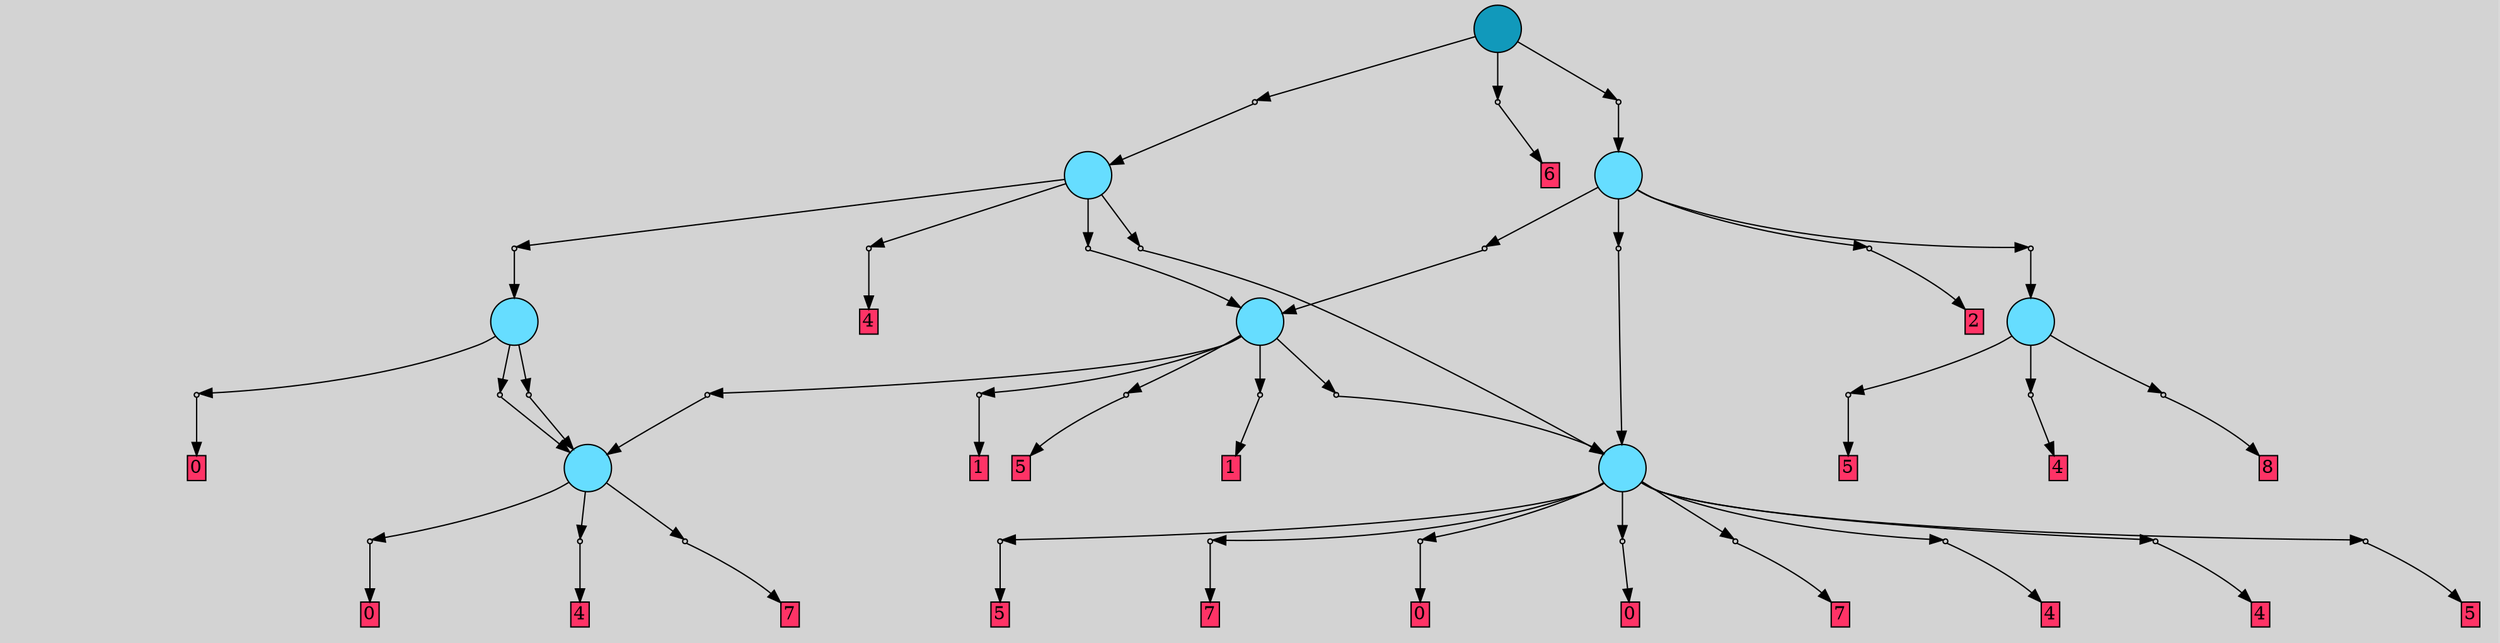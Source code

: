 // File exported with GEGELATI v1.3.1
// On the 2024-04-12 16:04:08
// With the File::TPGGraphDotExporter
digraph{
	graph[pad = "0.212, 0.055" bgcolor = lightgray]
	node[shape=circle style = filled label = ""]
		T0 [fillcolor="#66ddff"]
		T1 [fillcolor="#66ddff"]
		T2 [fillcolor="#66ddff"]
		T3 [fillcolor="#66ddff"]
		T4 [fillcolor="#66ddff"]
		T5 [fillcolor="#66ddff"]
		T6 [fillcolor="#66ddff"]
		T7 [fillcolor="#1199bb"]
		P0 [fillcolor="#cccccc" shape=point] //
		I0 [shape=box style=invis label="2|0&4|0#3|5&#92;n"]
		P0 -> I0[style=invis]
		A0 [fillcolor="#ff3366" shape=box margin=0.03 width=0 height=0 label="5"]
		T0 -> P0 -> A0
		P1 [fillcolor="#cccccc" shape=point] //
		I1 [shape=box style=invis label="2|0&3|6#2|4&#92;n"]
		P1 -> I1[style=invis]
		A1 [fillcolor="#ff3366" shape=box margin=0.03 width=0 height=0 label="4"]
		T0 -> P1 -> A1
		P2 [fillcolor="#cccccc" shape=point] //
		I2 [shape=box style=invis label="2|0&3|7#1|2&#92;n"]
		P2 -> I2[style=invis]
		A2 [fillcolor="#ff3366" shape=box margin=0.03 width=0 height=0 label="8"]
		T0 -> P2 -> A2
		P3 [fillcolor="#cccccc" shape=point] //
		I3 [shape=box style=invis label="2|0&3|1#4|6&#92;n"]
		P3 -> I3[style=invis]
		A3 [fillcolor="#ff3366" shape=box margin=0.03 width=0 height=0 label="7"]
		T1 -> P3 -> A3
		P4 [fillcolor="#cccccc" shape=point] //
		I4 [shape=box style=invis label="5|0&0|0#3|0&#92;n"]
		P4 -> I4[style=invis]
		A4 [fillcolor="#ff3366" shape=box margin=0.03 width=0 height=0 label="0"]
		T1 -> P4 -> A4
		P5 [fillcolor="#cccccc" shape=point] //
		I5 [shape=box style=invis label="0|0&1|3#0|2&#92;n"]
		P5 -> I5[style=invis]
		A5 [fillcolor="#ff3366" shape=box margin=0.03 width=0 height=0 label="4"]
		T1 -> P5 -> A5
		P6 [fillcolor="#cccccc" shape=point] //
		I6 [shape=box style=invis label="2|0&3|1#4|6&#92;n"]
		P6 -> I6[style=invis]
		A6 [fillcolor="#ff3366" shape=box margin=0.03 width=0 height=0 label="7"]
		T2 -> P6 -> A6
		P7 [fillcolor="#cccccc" shape=point] //
		I7 [shape=box style=invis label="0|0&0|0#3|0&#92;n"]
		P7 -> I7[style=invis]
		A7 [fillcolor="#ff3366" shape=box margin=0.03 width=0 height=0 label="0"]
		T2 -> P7 -> A7
		P8 [fillcolor="#cccccc" shape=point] //
		I8 [shape=box style=invis label="5|0&2|2#1|4&#92;n"]
		P8 -> I8[style=invis]
		A8 [fillcolor="#ff3366" shape=box margin=0.03 width=0 height=0 label="0"]
		T2 -> P8 -> A8
		P9 [fillcolor="#cccccc" shape=point] //
		I9 [shape=box style=invis label="1|0&1|1#0|2&#92;n"]
		P9 -> I9[style=invis]
		A9 [fillcolor="#ff3366" shape=box margin=0.03 width=0 height=0 label="7"]
		T2 -> P9 -> A9
		P10 [fillcolor="#cccccc" shape=point] //
		I10 [shape=box style=invis label="2|0&3|0#2|4&#92;n"]
		P10 -> I10[style=invis]
		A10 [fillcolor="#ff3366" shape=box margin=0.03 width=0 height=0 label="4"]
		T2 -> P10 -> A10
		P11 [fillcolor="#cccccc" shape=point] //
		I11 [shape=box style=invis label="2|0&1|1#3|3&#92;n"]
		P11 -> I11[style=invis]
		A11 [fillcolor="#ff3366" shape=box margin=0.03 width=0 height=0 label="4"]
		T2 -> P11 -> A11
		P12 [fillcolor="#cccccc" shape=point] //
		I12 [shape=box style=invis label="1|0&3|5#0|4&#92;n"]
		P12 -> I12[style=invis]
		A12 [fillcolor="#ff3366" shape=box margin=0.03 width=0 height=0 label="5"]
		T2 -> P12 -> A12
		P13 [fillcolor="#cccccc" shape=point] //
		I13 [shape=box style=invis label="3|0&3|5#0|5&#92;n"]
		P13 -> I13[style=invis]
		A13 [fillcolor="#ff3366" shape=box margin=0.03 width=0 height=0 label="5"]
		T2 -> P13 -> A13
		P14 [fillcolor="#cccccc" shape=point] //
		I14 [shape=box style=invis label="4|0&4|0#4|0&#92;n"]
		P14 -> I14[style=invis]
		T3 -> P14 -> T1
		P15 [fillcolor="#cccccc" shape=point] //
		I15 [shape=box style=invis label="8|0&3|7#3|2&#92;n"]
		P15 -> I15[style=invis]
		A14 [fillcolor="#ff3366" shape=box margin=0.03 width=0 height=0 label="1"]
		T3 -> P15 -> A14
		P16 [fillcolor="#cccccc" shape=point] //
		I16 [shape=box style=invis label="8|0&2|0#3|3&#92;n"]
		P16 -> I16[style=invis]
		T3 -> P16 -> T2
		P17 [fillcolor="#cccccc" shape=point] //
		I17 [shape=box style=invis label="3|0&3|5#0|5&#92;n"]
		P17 -> I17[style=invis]
		A15 [fillcolor="#ff3366" shape=box margin=0.03 width=0 height=0 label="5"]
		T3 -> P17 -> A15
		P18 [fillcolor="#cccccc" shape=point] //
		I18 [shape=box style=invis label="2|0&1|0#3|5&#92;n"]
		P18 -> I18[style=invis]
		A16 [fillcolor="#ff3366" shape=box margin=0.03 width=0 height=0 label="1"]
		T3 -> P18 -> A16
		P19 [fillcolor="#cccccc" shape=point] //
		I19 [shape=box style=invis label="1|0&0|4#2|4&#92;n"]
		P19 -> I19[style=invis]
		T4 -> P19 -> T1
		P20 [fillcolor="#cccccc" shape=point] //
		I20 [shape=box style=invis label="8|0&3|0#2|2&#92;n"]
		P20 -> I20[style=invis]
		T4 -> P20 -> T1
		P21 [fillcolor="#cccccc" shape=point] //
		I21 [shape=box style=invis label="7|0&2|2#1|5&#92;n"]
		P21 -> I21[style=invis]
		A17 [fillcolor="#ff3366" shape=box margin=0.03 width=0 height=0 label="0"]
		T4 -> P21 -> A17
		P22 [fillcolor="#cccccc" shape=point] //
		I22 [shape=box style=invis label="2|0&4|0#2|4&#92;n"]
		P22 -> I22[style=invis]
		T5 -> P22 -> T4
		P23 [fillcolor="#cccccc" shape=point] //
		I23 [shape=box style=invis label="8|0&2|0#2|3&#92;n"]
		P23 -> I23[style=invis]
		T5 -> P23 -> T2
		P24 [fillcolor="#cccccc" shape=point] //
		I24 [shape=box style=invis label="1|0&4|7#4|1&#92;n"]
		P24 -> I24[style=invis]
		T5 -> P24 -> T3
		P25 [fillcolor="#cccccc" shape=point] //
		I25 [shape=box style=invis label="2|0&3|0#2|4&#92;n"]
		P25 -> I25[style=invis]
		A18 [fillcolor="#ff3366" shape=box margin=0.03 width=0 height=0 label="4"]
		T5 -> P25 -> A18
		P26 [fillcolor="#cccccc" shape=point] //
		I26 [shape=box style=invis label="2|0&3|2#1|5&#92;n"]
		P26 -> I26[style=invis]
		A19 [fillcolor="#ff3366" shape=box margin=0.03 width=0 height=0 label="2"]
		T6 -> P26 -> A19
		P27 [fillcolor="#cccccc" shape=point] //
		I27 [shape=box style=invis label="8|0&3|7#2|2&#92;n"]
		P27 -> I27[style=invis]
		T6 -> P27 -> T0
		P28 [fillcolor="#cccccc" shape=point] //
		I28 [shape=box style=invis label="8|0&2|6#3|3&#92;n"]
		P28 -> I28[style=invis]
		T6 -> P28 -> T2
		P29 [fillcolor="#cccccc" shape=point] //
		I29 [shape=box style=invis label="1|0&4|2#2|1&#92;n"]
		P29 -> I29[style=invis]
		T6 -> P29 -> T3
		P30 [fillcolor="#cccccc" shape=point] //
		I30 [shape=box style=invis label="1|0&4|2#1|2&#92;n"]
		P30 -> I30[style=invis]
		T7 -> P30 -> T5
		P31 [fillcolor="#cccccc" shape=point] //
		I31 [shape=box style=invis label="2|0&3|2#3|5&#92;n"]
		P31 -> I31[style=invis]
		A20 [fillcolor="#ff3366" shape=box margin=0.03 width=0 height=0 label="6"]
		T7 -> P31 -> A20
		P32 [fillcolor="#cccccc" shape=point] //
		I32 [shape=box style=invis label="2|0&1|5#2|4&#92;n"]
		P32 -> I32[style=invis]
		T7 -> P32 -> T6
		{ rank= same T7 }
}
